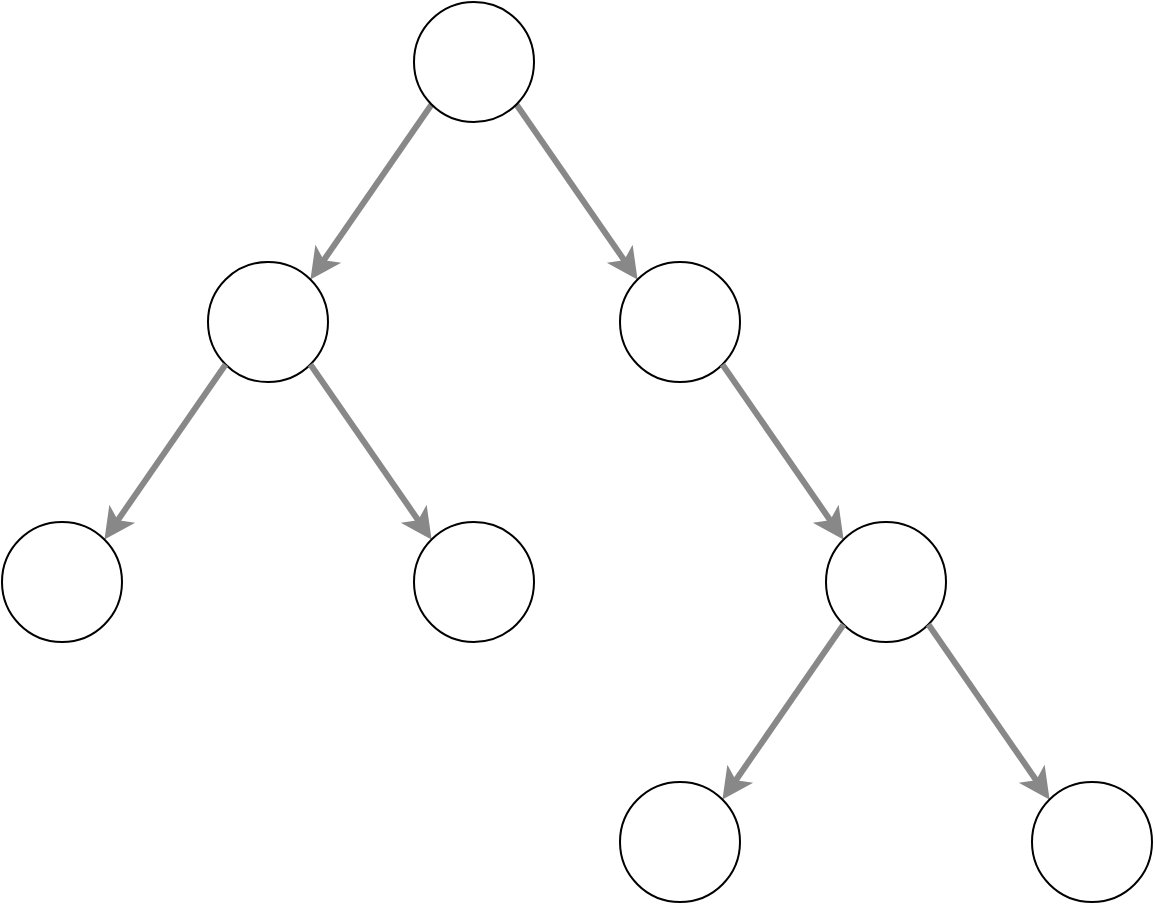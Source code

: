 <mxfile>
    <diagram id="eX9IlZ9WOZv2cP4tiQJu" name="Page-1">
        <mxGraphModel dx="924" dy="936" grid="1" gridSize="10" guides="1" tooltips="1" connect="1" arrows="1" fold="1" page="1" pageScale="1" pageWidth="827" pageHeight="1169" math="0" shadow="0">
            <root>
                <mxCell id="0"/>
                <mxCell id="1" parent="0"/>
                <mxCell id="6" style="edgeStyle=none;html=1;exitX=0;exitY=1;exitDx=0;exitDy=0;entryX=1;entryY=0;entryDx=0;entryDy=0;strokeWidth=3;fontColor=none;noLabel=1;rounded=0;fillColor=#f5f5f5;strokeColor=#888888;shadow=0;sketch=0;" parent="1" source="2" target="4" edge="1">
                    <mxGeometry relative="1" as="geometry"/>
                </mxCell>
                <mxCell id="7" style="edgeStyle=none;html=1;exitX=1;exitY=1;exitDx=0;exitDy=0;entryX=0;entryY=0;entryDx=0;entryDy=0;strokeWidth=3;fontColor=none;noLabel=1;rounded=0;fillColor=#f5f5f5;strokeColor=#888888;shadow=0;sketch=0;" parent="1" source="2" target="5" edge="1">
                    <mxGeometry relative="1" as="geometry"/>
                </mxCell>
                <mxCell id="2" value="" style="ellipse;whiteSpace=wrap;html=1;aspect=fixed;" parent="1" vertex="1">
                    <mxGeometry x="332" y="360" width="60" height="60" as="geometry"/>
                </mxCell>
                <mxCell id="4" value="" style="ellipse;whiteSpace=wrap;html=1;aspect=fixed;" parent="1" vertex="1">
                    <mxGeometry x="229" y="490" width="60" height="60" as="geometry"/>
                </mxCell>
                <mxCell id="5" value="" style="ellipse;whiteSpace=wrap;html=1;aspect=fixed;" parent="1" vertex="1">
                    <mxGeometry x="435" y="490" width="60" height="60" as="geometry"/>
                </mxCell>
                <mxCell id="13" style="edgeStyle=none;html=1;exitX=0;exitY=1;exitDx=0;exitDy=0;entryX=1;entryY=0;entryDx=0;entryDy=0;strokeWidth=3;fontColor=none;noLabel=1;rounded=0;fillColor=#f5f5f5;strokeColor=#888888;shadow=0;sketch=0;" parent="1" target="16" edge="1">
                    <mxGeometry relative="1" as="geometry">
                        <mxPoint x="237.787" y="541.213" as="sourcePoint"/>
                    </mxGeometry>
                </mxCell>
                <mxCell id="14" style="edgeStyle=none;html=1;exitX=1;exitY=1;exitDx=0;exitDy=0;entryX=0;entryY=0;entryDx=0;entryDy=0;strokeWidth=3;fontColor=none;noLabel=1;rounded=0;fillColor=#f5f5f5;strokeColor=#888888;shadow=0;sketch=0;" parent="1" target="17" edge="1">
                    <mxGeometry relative="1" as="geometry">
                        <mxPoint x="280.213" y="541.213" as="sourcePoint"/>
                    </mxGeometry>
                </mxCell>
                <mxCell id="16" value="" style="ellipse;whiteSpace=wrap;html=1;aspect=fixed;" parent="1" vertex="1">
                    <mxGeometry x="126" y="620" width="60" height="60" as="geometry"/>
                </mxCell>
                <mxCell id="17" value="" style="ellipse;whiteSpace=wrap;html=1;aspect=fixed;" parent="1" vertex="1">
                    <mxGeometry x="332" y="620" width="60" height="60" as="geometry"/>
                </mxCell>
                <mxCell id="19" style="edgeStyle=none;html=1;exitX=1;exitY=1;exitDx=0;exitDy=0;entryX=0;entryY=0;entryDx=0;entryDy=0;strokeWidth=3;fontColor=none;noLabel=1;rounded=0;fillColor=#f5f5f5;strokeColor=#888888;shadow=0;sketch=0;" parent="1" target="22" edge="1">
                    <mxGeometry relative="1" as="geometry">
                        <mxPoint x="486.213" y="541.213" as="sourcePoint"/>
                    </mxGeometry>
                </mxCell>
                <mxCell id="22" value="" style="ellipse;whiteSpace=wrap;html=1;aspect=fixed;" parent="1" vertex="1">
                    <mxGeometry x="538" y="620" width="60" height="60" as="geometry"/>
                </mxCell>
                <mxCell id="23" style="edgeStyle=none;html=1;exitX=0;exitY=1;exitDx=0;exitDy=0;entryX=1;entryY=0;entryDx=0;entryDy=0;strokeWidth=3;fontColor=none;noLabel=1;rounded=0;fillColor=#f5f5f5;strokeColor=#888888;shadow=0;sketch=0;" parent="1" target="26" edge="1">
                    <mxGeometry relative="1" as="geometry">
                        <mxPoint x="546.787" y="671.213" as="sourcePoint"/>
                    </mxGeometry>
                </mxCell>
                <mxCell id="24" style="edgeStyle=none;html=1;exitX=1;exitY=1;exitDx=0;exitDy=0;entryX=0;entryY=0;entryDx=0;entryDy=0;strokeWidth=3;fontColor=none;noLabel=1;rounded=0;fillColor=#f5f5f5;strokeColor=#888888;shadow=0;sketch=0;" parent="1" target="27" edge="1">
                    <mxGeometry relative="1" as="geometry">
                        <mxPoint x="589.213" y="671.213" as="sourcePoint"/>
                    </mxGeometry>
                </mxCell>
                <mxCell id="26" value="" style="ellipse;whiteSpace=wrap;html=1;aspect=fixed;" parent="1" vertex="1">
                    <mxGeometry x="435" y="750" width="60" height="60" as="geometry"/>
                </mxCell>
                <mxCell id="27" value="" style="ellipse;whiteSpace=wrap;html=1;aspect=fixed;" parent="1" vertex="1">
                    <mxGeometry x="641" y="750" width="60" height="60" as="geometry"/>
                </mxCell>
            </root>
        </mxGraphModel>
    </diagram>
</mxfile>
